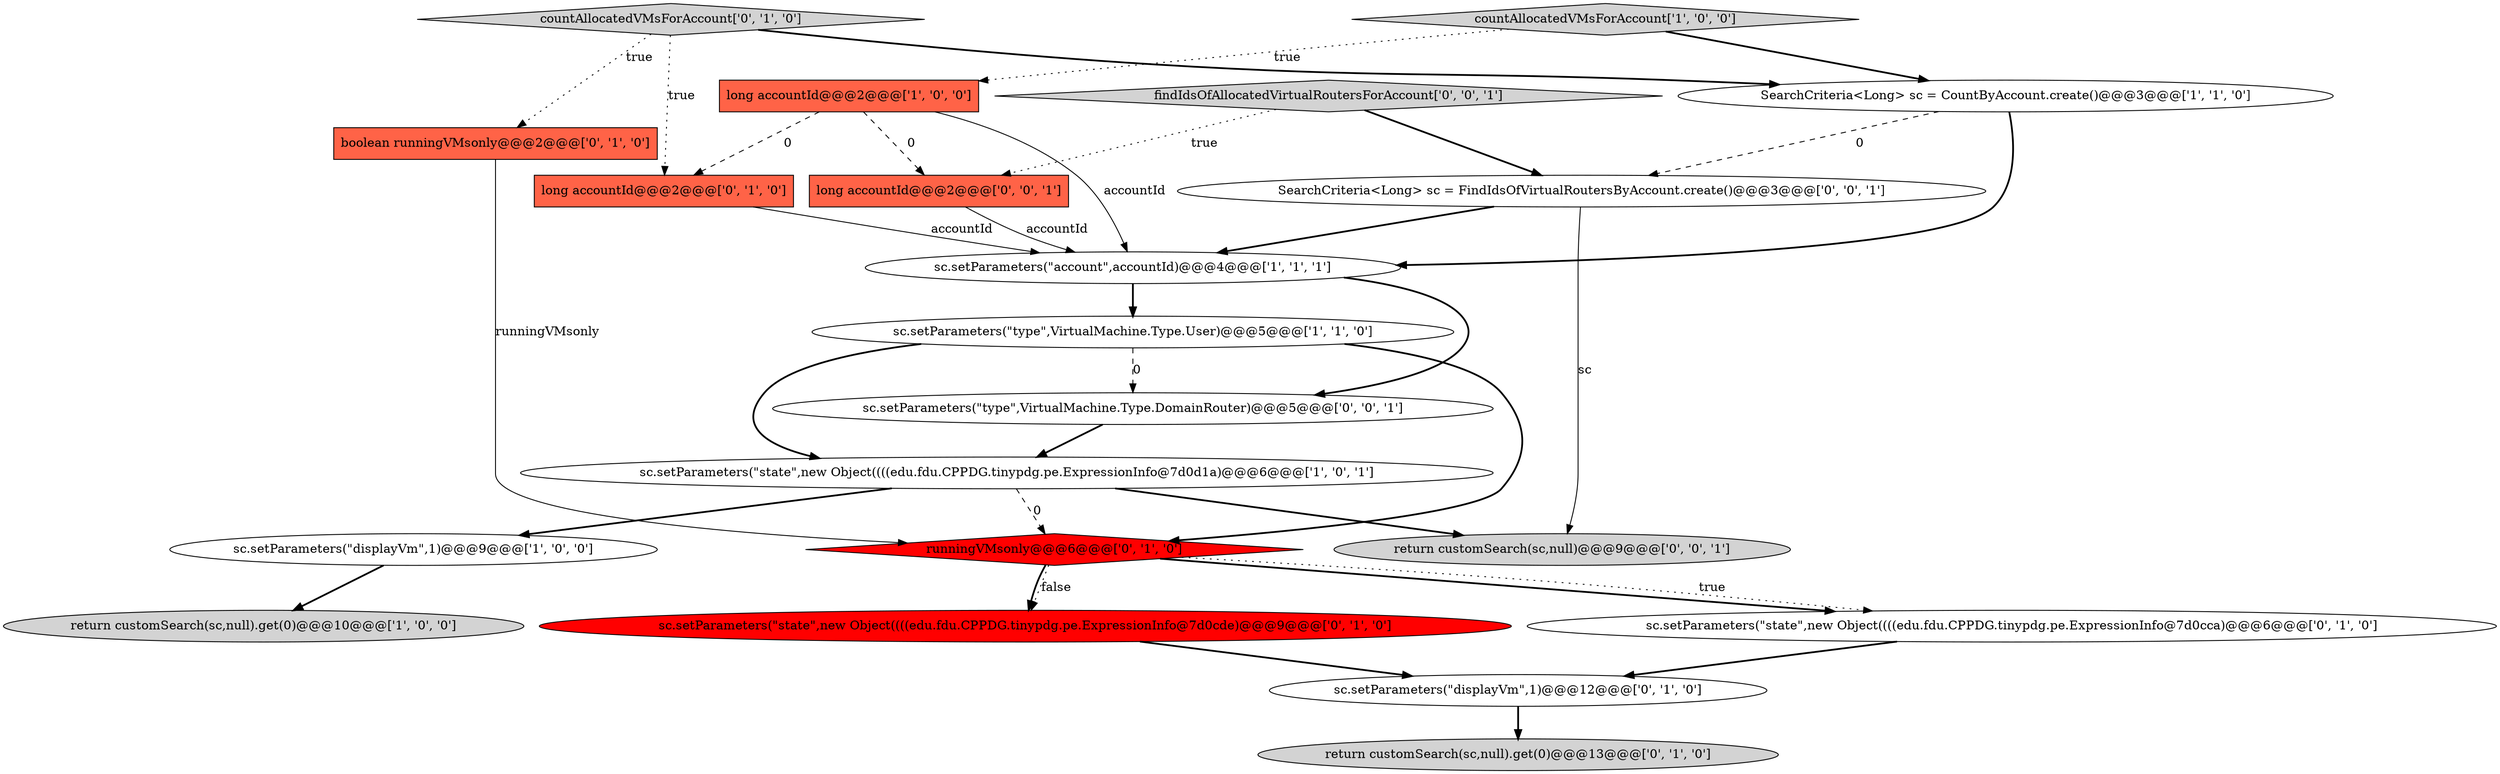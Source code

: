 digraph {
11 [style = filled, label = "runningVMsonly@@@6@@@['0', '1', '0']", fillcolor = red, shape = diamond image = "AAA1AAABBB2BBB"];
17 [style = filled, label = "long accountId@@@2@@@['0', '0', '1']", fillcolor = tomato, shape = box image = "AAA0AAABBB3BBB"];
3 [style = filled, label = "sc.setParameters(\"state\",new Object((((edu.fdu.CPPDG.tinypdg.pe.ExpressionInfo@7d0d1a)@@@6@@@['1', '0', '1']", fillcolor = white, shape = ellipse image = "AAA0AAABBB1BBB"];
14 [style = filled, label = "sc.setParameters(\"displayVm\",1)@@@12@@@['0', '1', '0']", fillcolor = white, shape = ellipse image = "AAA0AAABBB2BBB"];
4 [style = filled, label = "return customSearch(sc,null).get(0)@@@10@@@['1', '0', '0']", fillcolor = lightgray, shape = ellipse image = "AAA0AAABBB1BBB"];
6 [style = filled, label = "sc.setParameters(\"displayVm\",1)@@@9@@@['1', '0', '0']", fillcolor = white, shape = ellipse image = "AAA0AAABBB1BBB"];
1 [style = filled, label = "sc.setParameters(\"type\",VirtualMachine.Type.User)@@@5@@@['1', '1', '0']", fillcolor = white, shape = ellipse image = "AAA0AAABBB1BBB"];
7 [style = filled, label = "sc.setParameters(\"account\",accountId)@@@4@@@['1', '1', '1']", fillcolor = white, shape = ellipse image = "AAA0AAABBB1BBB"];
2 [style = filled, label = "SearchCriteria<Long> sc = CountByAccount.create()@@@3@@@['1', '1', '0']", fillcolor = white, shape = ellipse image = "AAA0AAABBB1BBB"];
10 [style = filled, label = "return customSearch(sc,null).get(0)@@@13@@@['0', '1', '0']", fillcolor = lightgray, shape = ellipse image = "AAA0AAABBB2BBB"];
19 [style = filled, label = "findIdsOfAllocatedVirtualRoutersForAccount['0', '0', '1']", fillcolor = lightgray, shape = diamond image = "AAA0AAABBB3BBB"];
18 [style = filled, label = "SearchCriteria<Long> sc = FindIdsOfVirtualRoutersByAccount.create()@@@3@@@['0', '0', '1']", fillcolor = white, shape = ellipse image = "AAA0AAABBB3BBB"];
5 [style = filled, label = "long accountId@@@2@@@['1', '0', '0']", fillcolor = tomato, shape = box image = "AAA1AAABBB1BBB"];
0 [style = filled, label = "countAllocatedVMsForAccount['1', '0', '0']", fillcolor = lightgray, shape = diamond image = "AAA0AAABBB1BBB"];
9 [style = filled, label = "boolean runningVMsonly@@@2@@@['0', '1', '0']", fillcolor = tomato, shape = box image = "AAA0AAABBB2BBB"];
12 [style = filled, label = "long accountId@@@2@@@['0', '1', '0']", fillcolor = tomato, shape = box image = "AAA1AAABBB2BBB"];
13 [style = filled, label = "sc.setParameters(\"state\",new Object((((edu.fdu.CPPDG.tinypdg.pe.ExpressionInfo@7d0cde)@@@9@@@['0', '1', '0']", fillcolor = red, shape = ellipse image = "AAA1AAABBB2BBB"];
16 [style = filled, label = "return customSearch(sc,null)@@@9@@@['0', '0', '1']", fillcolor = lightgray, shape = ellipse image = "AAA0AAABBB3BBB"];
8 [style = filled, label = "sc.setParameters(\"state\",new Object((((edu.fdu.CPPDG.tinypdg.pe.ExpressionInfo@7d0cca)@@@6@@@['0', '1', '0']", fillcolor = white, shape = ellipse image = "AAA0AAABBB2BBB"];
20 [style = filled, label = "sc.setParameters(\"type\",VirtualMachine.Type.DomainRouter)@@@5@@@['0', '0', '1']", fillcolor = white, shape = ellipse image = "AAA0AAABBB3BBB"];
15 [style = filled, label = "countAllocatedVMsForAccount['0', '1', '0']", fillcolor = lightgray, shape = diamond image = "AAA0AAABBB2BBB"];
15->2 [style = bold, label=""];
19->18 [style = bold, label=""];
5->12 [style = dashed, label="0"];
7->1 [style = bold, label=""];
0->5 [style = dotted, label="true"];
19->17 [style = dotted, label="true"];
0->2 [style = bold, label=""];
17->7 [style = solid, label="accountId"];
1->3 [style = bold, label=""];
8->14 [style = bold, label=""];
14->10 [style = bold, label=""];
3->6 [style = bold, label=""];
20->3 [style = bold, label=""];
7->20 [style = bold, label=""];
3->16 [style = bold, label=""];
18->16 [style = solid, label="sc"];
5->7 [style = solid, label="accountId"];
15->9 [style = dotted, label="true"];
1->11 [style = bold, label=""];
1->20 [style = dashed, label="0"];
6->4 [style = bold, label=""];
5->17 [style = dashed, label="0"];
9->11 [style = solid, label="runningVMsonly"];
11->13 [style = bold, label=""];
2->18 [style = dashed, label="0"];
15->12 [style = dotted, label="true"];
11->8 [style = bold, label=""];
11->8 [style = dotted, label="true"];
12->7 [style = solid, label="accountId"];
2->7 [style = bold, label=""];
18->7 [style = bold, label=""];
13->14 [style = bold, label=""];
3->11 [style = dashed, label="0"];
11->13 [style = dotted, label="false"];
}
